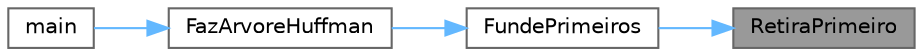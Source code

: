 digraph "RetiraPrimeiro"
{
 // LATEX_PDF_SIZE
  bgcolor="transparent";
  edge [fontname=Helvetica,fontsize=10,labelfontname=Helvetica,labelfontsize=10];
  node [fontname=Helvetica,fontsize=10,shape=box,height=0.2,width=0.4];
  rankdir="RL";
  Node1 [label="RetiraPrimeiro",height=0.2,width=0.4,color="gray40", fillcolor="grey60", style="filled", fontcolor="black",tooltip="Retira o primeiro item da lista, retornando o objeto ligado a ele."];
  Node1 -> Node2 [dir="back",color="steelblue1",style="solid"];
  Node2 [label="FundePrimeiros",height=0.2,width=0.4,color="grey40", fillcolor="white", style="filled",URL="$_lista_arv_8c.html#a54aa3bfd5b757ffc5b07e1e05a76078c",tooltip="Retira as duas primeiras arvores da lista, cria um no raiz com o peso = soma dos pesos,..."];
  Node2 -> Node3 [dir="back",color="steelblue1",style="solid"];
  Node3 [label="FazArvoreHuffman",height=0.2,width=0.4,color="grey40", fillcolor="white", style="filled",URL="$_codificador_8c.html#a5b6627a39040b553a21e3c881473cd7d",tooltip="Dada uma lista de arvores, aplica o algoritmo de Huffman e retorna a raiz da arvore resultante."];
  Node3 -> Node4 [dir="back",color="steelblue1",style="solid"];
  Node4 [label="main",height=0.2,width=0.4,color="grey40", fillcolor="white", style="filled",URL="$_codificador_8c.html#abf9e6b7e6f15df4b525a2e7705ba3089",tooltip=" "];
}
